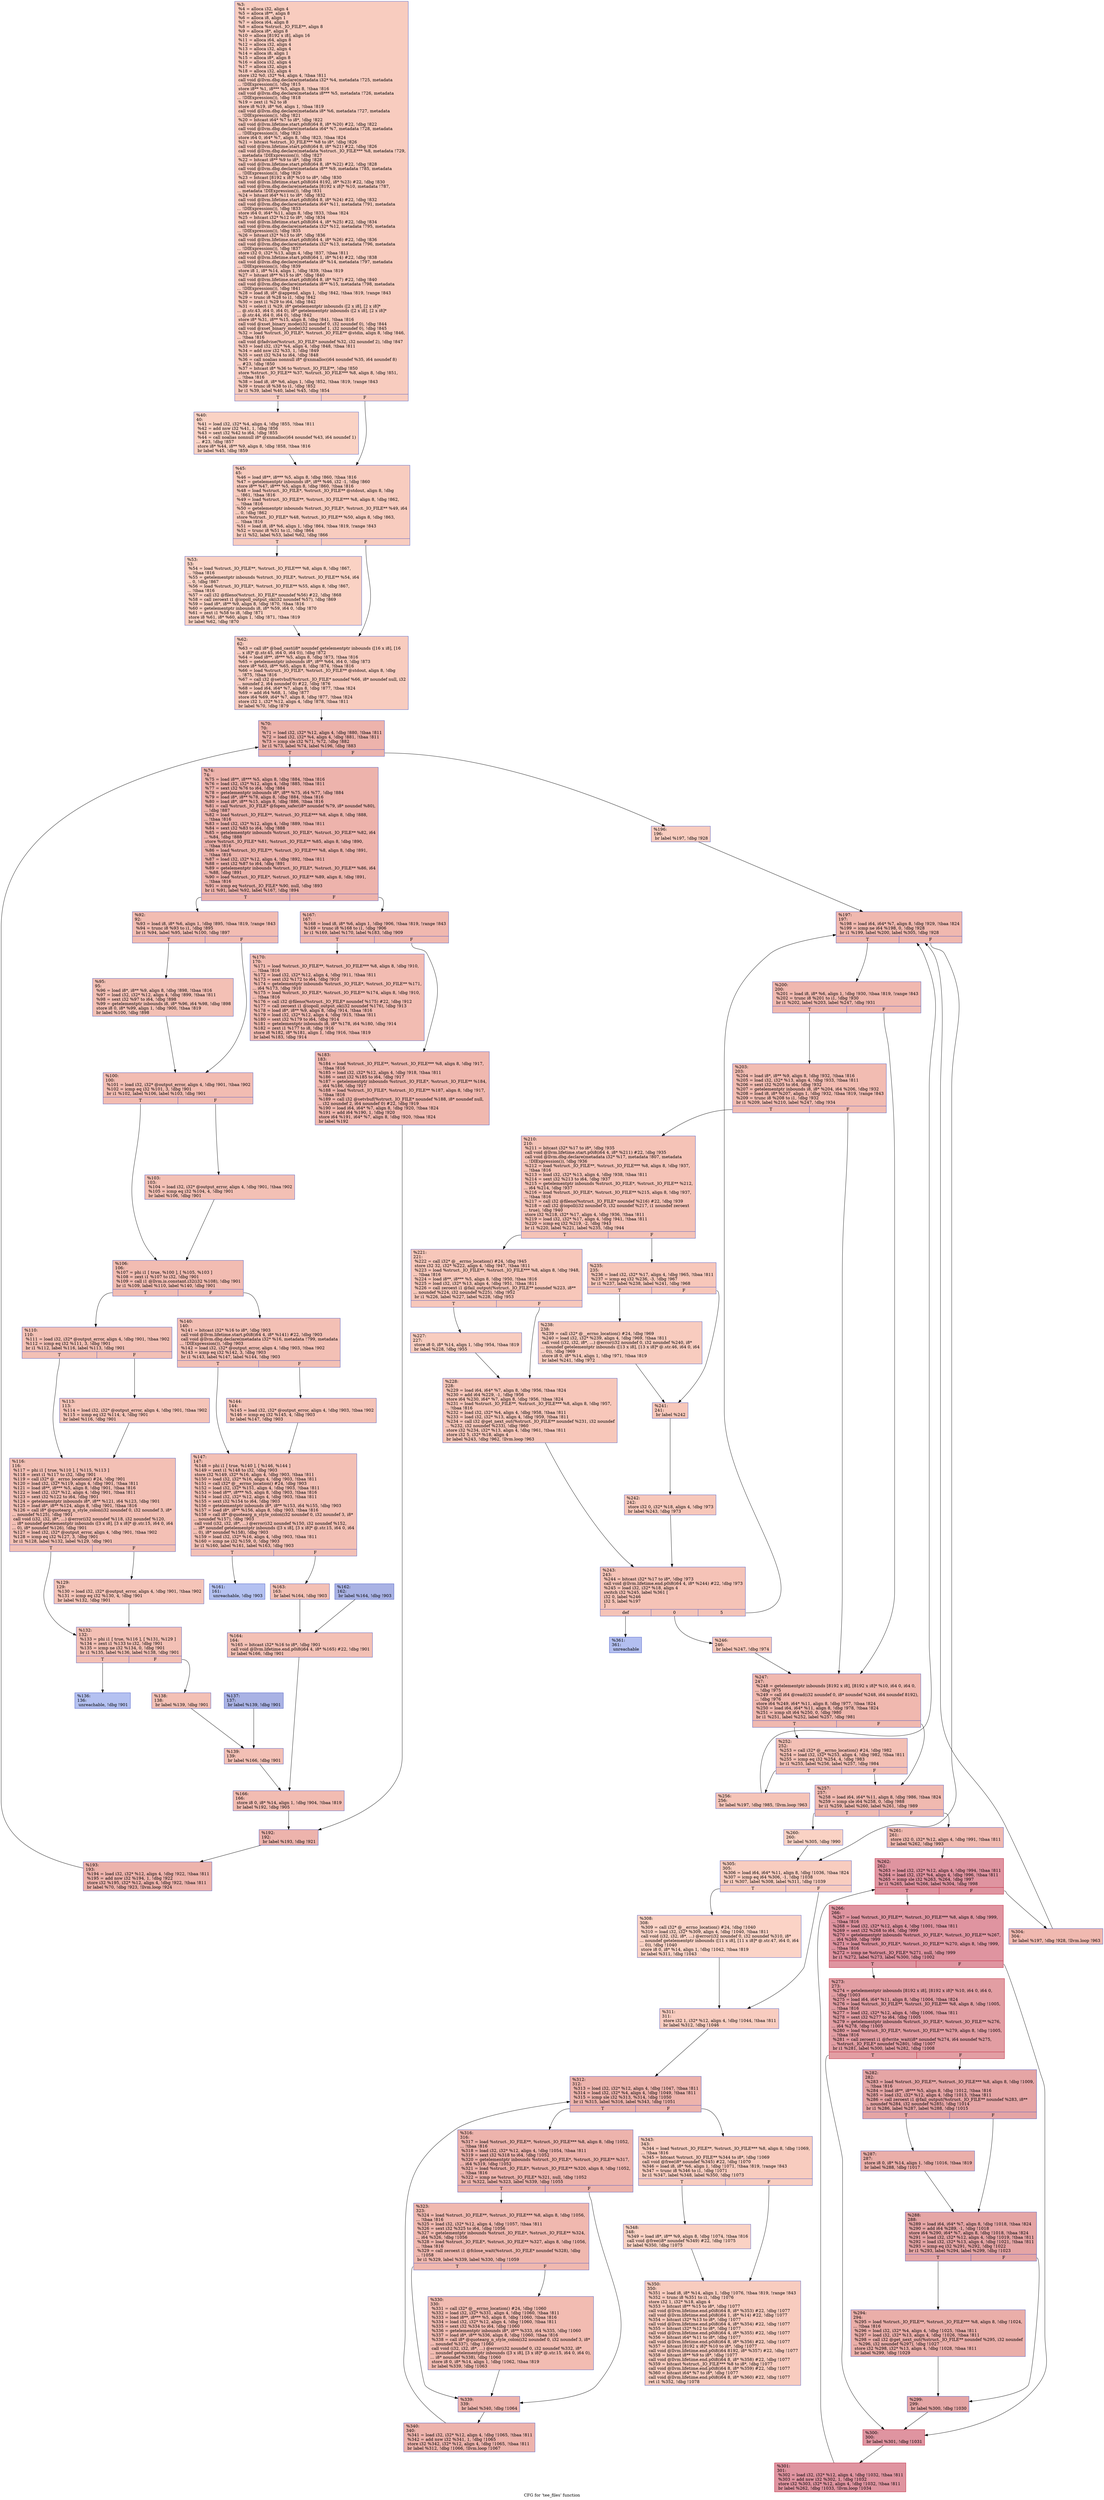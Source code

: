 digraph "CFG for 'tee_files' function" {
	label="CFG for 'tee_files' function";

	Node0x2409f80 [shape=record,color="#3d50c3ff", style=filled, fillcolor="#f08b6e70",label="{%3:\l  %4 = alloca i32, align 4\l  %5 = alloca i8**, align 8\l  %6 = alloca i8, align 1\l  %7 = alloca i64, align 8\l  %8 = alloca %struct._IO_FILE**, align 8\l  %9 = alloca i8*, align 8\l  %10 = alloca [8192 x i8], align 16\l  %11 = alloca i64, align 8\l  %12 = alloca i32, align 4\l  %13 = alloca i32, align 4\l  %14 = alloca i8, align 1\l  %15 = alloca i8*, align 8\l  %16 = alloca i32, align 4\l  %17 = alloca i32, align 4\l  %18 = alloca i32, align 4\l  store i32 %0, i32* %4, align 4, !tbaa !811\l  call void @llvm.dbg.declare(metadata i32* %4, metadata !725, metadata\l... !DIExpression()), !dbg !815\l  store i8** %1, i8*** %5, align 8, !tbaa !816\l  call void @llvm.dbg.declare(metadata i8*** %5, metadata !726, metadata\l... !DIExpression()), !dbg !818\l  %19 = zext i1 %2 to i8\l  store i8 %19, i8* %6, align 1, !tbaa !819\l  call void @llvm.dbg.declare(metadata i8* %6, metadata !727, metadata\l... !DIExpression()), !dbg !821\l  %20 = bitcast i64* %7 to i8*, !dbg !822\l  call void @llvm.lifetime.start.p0i8(i64 8, i8* %20) #22, !dbg !822\l  call void @llvm.dbg.declare(metadata i64* %7, metadata !728, metadata\l... !DIExpression()), !dbg !823\l  store i64 0, i64* %7, align 8, !dbg !823, !tbaa !824\l  %21 = bitcast %struct._IO_FILE*** %8 to i8*, !dbg !826\l  call void @llvm.lifetime.start.p0i8(i64 8, i8* %21) #22, !dbg !826\l  call void @llvm.dbg.declare(metadata %struct._IO_FILE*** %8, metadata !729,\l... metadata !DIExpression()), !dbg !827\l  %22 = bitcast i8** %9 to i8*, !dbg !828\l  call void @llvm.lifetime.start.p0i8(i64 8, i8* %22) #22, !dbg !828\l  call void @llvm.dbg.declare(metadata i8** %9, metadata !785, metadata\l... !DIExpression()), !dbg !829\l  %23 = bitcast [8192 x i8]* %10 to i8*, !dbg !830\l  call void @llvm.lifetime.start.p0i8(i64 8192, i8* %23) #22, !dbg !830\l  call void @llvm.dbg.declare(metadata [8192 x i8]* %10, metadata !787,\l... metadata !DIExpression()), !dbg !831\l  %24 = bitcast i64* %11 to i8*, !dbg !832\l  call void @llvm.lifetime.start.p0i8(i64 8, i8* %24) #22, !dbg !832\l  call void @llvm.dbg.declare(metadata i64* %11, metadata !791, metadata\l... !DIExpression()), !dbg !833\l  store i64 0, i64* %11, align 8, !dbg !833, !tbaa !824\l  %25 = bitcast i32* %12 to i8*, !dbg !834\l  call void @llvm.lifetime.start.p0i8(i64 4, i8* %25) #22, !dbg !834\l  call void @llvm.dbg.declare(metadata i32* %12, metadata !795, metadata\l... !DIExpression()), !dbg !835\l  %26 = bitcast i32* %13 to i8*, !dbg !836\l  call void @llvm.lifetime.start.p0i8(i64 4, i8* %26) #22, !dbg !836\l  call void @llvm.dbg.declare(metadata i32* %13, metadata !796, metadata\l... !DIExpression()), !dbg !837\l  store i32 0, i32* %13, align 4, !dbg !837, !tbaa !811\l  call void @llvm.lifetime.start.p0i8(i64 1, i8* %14) #22, !dbg !838\l  call void @llvm.dbg.declare(metadata i8* %14, metadata !797, metadata\l... !DIExpression()), !dbg !839\l  store i8 1, i8* %14, align 1, !dbg !839, !tbaa !819\l  %27 = bitcast i8** %15 to i8*, !dbg !840\l  call void @llvm.lifetime.start.p0i8(i64 8, i8* %27) #22, !dbg !840\l  call void @llvm.dbg.declare(metadata i8** %15, metadata !798, metadata\l... !DIExpression()), !dbg !841\l  %28 = load i8, i8* @append, align 1, !dbg !842, !tbaa !819, !range !843\l  %29 = trunc i8 %28 to i1, !dbg !842\l  %30 = zext i1 %29 to i64, !dbg !842\l  %31 = select i1 %29, i8* getelementptr inbounds ([2 x i8], [2 x i8]*\l... @.str.43, i64 0, i64 0), i8* getelementptr inbounds ([2 x i8], [2 x i8]*\l... @.str.44, i64 0, i64 0), !dbg !842\l  store i8* %31, i8** %15, align 8, !dbg !841, !tbaa !816\l  call void @xset_binary_mode(i32 noundef 0, i32 noundef 0), !dbg !844\l  call void @xset_binary_mode(i32 noundef 1, i32 noundef 0), !dbg !845\l  %32 = load %struct._IO_FILE*, %struct._IO_FILE** @stdin, align 8, !dbg !846,\l... !tbaa !816\l  call void @fadvise(%struct._IO_FILE* noundef %32, i32 noundef 2), !dbg !847\l  %33 = load i32, i32* %4, align 4, !dbg !848, !tbaa !811\l  %34 = add nsw i32 %33, 1, !dbg !849\l  %35 = sext i32 %34 to i64, !dbg !848\l  %36 = call noalias nonnull i8* @xnmalloc(i64 noundef %35, i64 noundef 8)\l... #23, !dbg !850\l  %37 = bitcast i8* %36 to %struct._IO_FILE**, !dbg !850\l  store %struct._IO_FILE** %37, %struct._IO_FILE*** %8, align 8, !dbg !851,\l... !tbaa !816\l  %38 = load i8, i8* %6, align 1, !dbg !852, !tbaa !819, !range !843\l  %39 = trunc i8 %38 to i1, !dbg !852\l  br i1 %39, label %40, label %45, !dbg !854\l|{<s0>T|<s1>F}}"];
	Node0x2409f80:s0 -> Node0x23f88f0;
	Node0x2409f80:s1 -> Node0x23f8940;
	Node0x23f88f0 [shape=record,color="#3d50c3ff", style=filled, fillcolor="#f4987a70",label="{%40:\l40:                                               \l  %41 = load i32, i32* %4, align 4, !dbg !855, !tbaa !811\l  %42 = add nsw i32 %41, 1, !dbg !856\l  %43 = sext i32 %42 to i64, !dbg !855\l  %44 = call noalias nonnull i8* @xnmalloc(i64 noundef %43, i64 noundef 1)\l... #23, !dbg !857\l  store i8* %44, i8** %9, align 8, !dbg !858, !tbaa !816\l  br label %45, !dbg !859\l}"];
	Node0x23f88f0 -> Node0x23f8940;
	Node0x23f8940 [shape=record,color="#3d50c3ff", style=filled, fillcolor="#f08b6e70",label="{%45:\l45:                                               \l  %46 = load i8**, i8*** %5, align 8, !dbg !860, !tbaa !816\l  %47 = getelementptr inbounds i8*, i8** %46, i32 -1, !dbg !860\l  store i8** %47, i8*** %5, align 8, !dbg !860, !tbaa !816\l  %48 = load %struct._IO_FILE*, %struct._IO_FILE** @stdout, align 8, !dbg\l... !861, !tbaa !816\l  %49 = load %struct._IO_FILE**, %struct._IO_FILE*** %8, align 8, !dbg !862,\l... !tbaa !816\l  %50 = getelementptr inbounds %struct._IO_FILE*, %struct._IO_FILE** %49, i64\l... 0, !dbg !862\l  store %struct._IO_FILE* %48, %struct._IO_FILE** %50, align 8, !dbg !863,\l... !tbaa !816\l  %51 = load i8, i8* %6, align 1, !dbg !864, !tbaa !819, !range !843\l  %52 = trunc i8 %51 to i1, !dbg !864\l  br i1 %52, label %53, label %62, !dbg !866\l|{<s0>T|<s1>F}}"];
	Node0x23f8940:s0 -> Node0x23f8990;
	Node0x23f8940:s1 -> Node0x23f89e0;
	Node0x23f8990 [shape=record,color="#3d50c3ff", style=filled, fillcolor="#f4987a70",label="{%53:\l53:                                               \l  %54 = load %struct._IO_FILE**, %struct._IO_FILE*** %8, align 8, !dbg !867,\l... !tbaa !816\l  %55 = getelementptr inbounds %struct._IO_FILE*, %struct._IO_FILE** %54, i64\l... 0, !dbg !867\l  %56 = load %struct._IO_FILE*, %struct._IO_FILE** %55, align 8, !dbg !867,\l... !tbaa !816\l  %57 = call i32 @fileno(%struct._IO_FILE* noundef %56) #22, !dbg !868\l  %58 = call zeroext i1 @iopoll_output_ok(i32 noundef %57), !dbg !869\l  %59 = load i8*, i8** %9, align 8, !dbg !870, !tbaa !816\l  %60 = getelementptr inbounds i8, i8* %59, i64 0, !dbg !870\l  %61 = zext i1 %58 to i8, !dbg !871\l  store i8 %61, i8* %60, align 1, !dbg !871, !tbaa !819\l  br label %62, !dbg !870\l}"];
	Node0x23f8990 -> Node0x23f89e0;
	Node0x23f89e0 [shape=record,color="#3d50c3ff", style=filled, fillcolor="#f08b6e70",label="{%62:\l62:                                               \l  %63 = call i8* @bad_cast(i8* noundef getelementptr inbounds ([16 x i8], [16\l... x i8]* @.str.45, i64 0, i64 0)), !dbg !872\l  %64 = load i8**, i8*** %5, align 8, !dbg !873, !tbaa !816\l  %65 = getelementptr inbounds i8*, i8** %64, i64 0, !dbg !873\l  store i8* %63, i8** %65, align 8, !dbg !874, !tbaa !816\l  %66 = load %struct._IO_FILE*, %struct._IO_FILE** @stdout, align 8, !dbg\l... !875, !tbaa !816\l  %67 = call i32 @setvbuf(%struct._IO_FILE* noundef %66, i8* noundef null, i32\l... noundef 2, i64 noundef 0) #22, !dbg !876\l  %68 = load i64, i64* %7, align 8, !dbg !877, !tbaa !824\l  %69 = add i64 %68, 1, !dbg !877\l  store i64 %69, i64* %7, align 8, !dbg !877, !tbaa !824\l  store i32 1, i32* %12, align 4, !dbg !878, !tbaa !811\l  br label %70, !dbg !879\l}"];
	Node0x23f89e0 -> Node0x23f8a30;
	Node0x23f8a30 [shape=record,color="#3d50c3ff", style=filled, fillcolor="#d6524470",label="{%70:\l70:                                               \l  %71 = load i32, i32* %12, align 4, !dbg !880, !tbaa !811\l  %72 = load i32, i32* %4, align 4, !dbg !881, !tbaa !811\l  %73 = icmp sle i32 %71, %72, !dbg !882\l  br i1 %73, label %74, label %196, !dbg !883\l|{<s0>T|<s1>F}}"];
	Node0x23f8a30:s0 -> Node0x23f8a80;
	Node0x23f8a30:s1 -> Node0x23f9340;
	Node0x23f8a80 [shape=record,color="#3d50c3ff", style=filled, fillcolor="#d6524470",label="{%74:\l74:                                               \l  %75 = load i8**, i8*** %5, align 8, !dbg !884, !tbaa !816\l  %76 = load i32, i32* %12, align 4, !dbg !885, !tbaa !811\l  %77 = sext i32 %76 to i64, !dbg !884\l  %78 = getelementptr inbounds i8*, i8** %75, i64 %77, !dbg !884\l  %79 = load i8*, i8** %78, align 8, !dbg !884, !tbaa !816\l  %80 = load i8*, i8** %15, align 8, !dbg !886, !tbaa !816\l  %81 = call %struct._IO_FILE* @fopen_safer(i8* noundef %79, i8* noundef %80),\l... !dbg !887\l  %82 = load %struct._IO_FILE**, %struct._IO_FILE*** %8, align 8, !dbg !888,\l... !tbaa !816\l  %83 = load i32, i32* %12, align 4, !dbg !889, !tbaa !811\l  %84 = sext i32 %83 to i64, !dbg !888\l  %85 = getelementptr inbounds %struct._IO_FILE*, %struct._IO_FILE** %82, i64\l... %84, !dbg !888\l  store %struct._IO_FILE* %81, %struct._IO_FILE** %85, align 8, !dbg !890,\l... !tbaa !816\l  %86 = load %struct._IO_FILE**, %struct._IO_FILE*** %8, align 8, !dbg !891,\l... !tbaa !816\l  %87 = load i32, i32* %12, align 4, !dbg !892, !tbaa !811\l  %88 = sext i32 %87 to i64, !dbg !891\l  %89 = getelementptr inbounds %struct._IO_FILE*, %struct._IO_FILE** %86, i64\l... %88, !dbg !891\l  %90 = load %struct._IO_FILE*, %struct._IO_FILE** %89, align 8, !dbg !891,\l... !tbaa !816\l  %91 = icmp eq %struct._IO_FILE* %90, null, !dbg !893\l  br i1 %91, label %92, label %167, !dbg !894\l|{<s0>T|<s1>F}}"];
	Node0x23f8a80:s0 -> Node0x23f8ad0;
	Node0x23f8a80:s1 -> Node0x23f91b0;
	Node0x23f8ad0 [shape=record,color="#3d50c3ff", style=filled, fillcolor="#e1675170",label="{%92:\l92:                                               \l  %93 = load i8, i8* %6, align 1, !dbg !895, !tbaa !819, !range !843\l  %94 = trunc i8 %93 to i1, !dbg !895\l  br i1 %94, label %95, label %100, !dbg !897\l|{<s0>T|<s1>F}}"];
	Node0x23f8ad0:s0 -> Node0x23f8b20;
	Node0x23f8ad0:s1 -> Node0x23f8b70;
	Node0x23f8b20 [shape=record,color="#3d50c3ff", style=filled, fillcolor="#e5705870",label="{%95:\l95:                                               \l  %96 = load i8*, i8** %9, align 8, !dbg !898, !tbaa !816\l  %97 = load i32, i32* %12, align 4, !dbg !899, !tbaa !811\l  %98 = sext i32 %97 to i64, !dbg !898\l  %99 = getelementptr inbounds i8, i8* %96, i64 %98, !dbg !898\l  store i8 0, i8* %99, align 1, !dbg !900, !tbaa !819\l  br label %100, !dbg !898\l}"];
	Node0x23f8b20 -> Node0x23f8b70;
	Node0x23f8b70 [shape=record,color="#3d50c3ff", style=filled, fillcolor="#e1675170",label="{%100:\l100:                                              \l  %101 = load i32, i32* @output_error, align 4, !dbg !901, !tbaa !902\l  %102 = icmp eq i32 %101, 3, !dbg !901\l  br i1 %102, label %106, label %103, !dbg !901\l|{<s0>T|<s1>F}}"];
	Node0x23f8b70:s0 -> Node0x23f8c10;
	Node0x23f8b70:s1 -> Node0x23f8bc0;
	Node0x23f8bc0 [shape=record,color="#3d50c3ff", style=filled, fillcolor="#e5705870",label="{%103:\l103:                                              \l  %104 = load i32, i32* @output_error, align 4, !dbg !901, !tbaa !902\l  %105 = icmp eq i32 %104, 4, !dbg !901\l  br label %106, !dbg !901\l}"];
	Node0x23f8bc0 -> Node0x23f8c10;
	Node0x23f8c10 [shape=record,color="#3d50c3ff", style=filled, fillcolor="#e1675170",label="{%106:\l106:                                              \l  %107 = phi i1 [ true, %100 ], [ %105, %103 ]\l  %108 = zext i1 %107 to i32, !dbg !901\l  %109 = call i1 @llvm.is.constant.i32(i32 %108), !dbg !901\l  br i1 %109, label %110, label %140, !dbg !901\l|{<s0>T|<s1>F}}"];
	Node0x23f8c10:s0 -> Node0x23f8c60;
	Node0x23f8c10:s1 -> Node0x23f8f30;
	Node0x23f8c60 [shape=record,color="#3d50c3ff", style=filled, fillcolor="#e5705870",label="{%110:\l110:                                              \l  %111 = load i32, i32* @output_error, align 4, !dbg !901, !tbaa !902\l  %112 = icmp eq i32 %111, 3, !dbg !901\l  br i1 %112, label %116, label %113, !dbg !901\l|{<s0>T|<s1>F}}"];
	Node0x23f8c60:s0 -> Node0x23f8d00;
	Node0x23f8c60:s1 -> Node0x23f8cb0;
	Node0x23f8cb0 [shape=record,color="#3d50c3ff", style=filled, fillcolor="#e97a5f70",label="{%113:\l113:                                              \l  %114 = load i32, i32* @output_error, align 4, !dbg !901, !tbaa !902\l  %115 = icmp eq i32 %114, 4, !dbg !901\l  br label %116, !dbg !901\l}"];
	Node0x23f8cb0 -> Node0x23f8d00;
	Node0x23f8d00 [shape=record,color="#3d50c3ff", style=filled, fillcolor="#e5705870",label="{%116:\l116:                                              \l  %117 = phi i1 [ true, %110 ], [ %115, %113 ]\l  %118 = zext i1 %117 to i32, !dbg !901\l  %119 = call i32* @__errno_location() #24, !dbg !901\l  %120 = load i32, i32* %119, align 4, !dbg !901, !tbaa !811\l  %121 = load i8**, i8*** %5, align 8, !dbg !901, !tbaa !816\l  %122 = load i32, i32* %12, align 4, !dbg !901, !tbaa !811\l  %123 = sext i32 %122 to i64, !dbg !901\l  %124 = getelementptr inbounds i8*, i8** %121, i64 %123, !dbg !901\l  %125 = load i8*, i8** %124, align 8, !dbg !901, !tbaa !816\l  %126 = call i8* @quotearg_n_style_colon(i32 noundef 0, i32 noundef 3, i8*\l... noundef %125), !dbg !901\l  call void (i32, i32, i8*, ...) @error(i32 noundef %118, i32 noundef %120,\l... i8* noundef getelementptr inbounds ([3 x i8], [3 x i8]* @.str.15, i64 0, i64\l... 0), i8* noundef %126), !dbg !901\l  %127 = load i32, i32* @output_error, align 4, !dbg !901, !tbaa !902\l  %128 = icmp eq i32 %127, 3, !dbg !901\l  br i1 %128, label %132, label %129, !dbg !901\l|{<s0>T|<s1>F}}"];
	Node0x23f8d00:s0 -> Node0x23f8da0;
	Node0x23f8d00:s1 -> Node0x23f8d50;
	Node0x23f8d50 [shape=record,color="#3d50c3ff", style=filled, fillcolor="#e97a5f70",label="{%129:\l129:                                              \l  %130 = load i32, i32* @output_error, align 4, !dbg !901, !tbaa !902\l  %131 = icmp eq i32 %130, 4, !dbg !901\l  br label %132, !dbg !901\l}"];
	Node0x23f8d50 -> Node0x23f8da0;
	Node0x23f8da0 [shape=record,color="#3d50c3ff", style=filled, fillcolor="#e5705870",label="{%132:\l132:                                              \l  %133 = phi i1 [ true, %116 ], [ %131, %129 ]\l  %134 = zext i1 %133 to i32, !dbg !901\l  %135 = icmp ne i32 %134, 0, !dbg !901\l  br i1 %135, label %136, label %138, !dbg !901\l|{<s0>T|<s1>F}}"];
	Node0x23f8da0:s0 -> Node0x23f8df0;
	Node0x23f8da0:s1 -> Node0x23f8e90;
	Node0x23f8df0 [shape=record,color="#3d50c3ff", style=filled, fillcolor="#5572df70",label="{%136:\l136:                                              \l  unreachable, !dbg !901\l}"];
	Node0x23f8e40 [shape=record,color="#3d50c3ff", style=filled, fillcolor="#3d50c370",label="{%137:\l137:                                              \l  br label %139, !dbg !901\l}"];
	Node0x23f8e40 -> Node0x23f8ee0;
	Node0x23f8e90 [shape=record,color="#3d50c3ff", style=filled, fillcolor="#e5705870",label="{%138:\l138:                                              \l  br label %139, !dbg !901\l}"];
	Node0x23f8e90 -> Node0x23f8ee0;
	Node0x23f8ee0 [shape=record,color="#3d50c3ff", style=filled, fillcolor="#e5705870",label="{%139:\l139:                                              \l  br label %166, !dbg !901\l}"];
	Node0x23f8ee0 -> Node0x23f9160;
	Node0x23f8f30 [shape=record,color="#3d50c3ff", style=filled, fillcolor="#e5705870",label="{%140:\l140:                                              \l  %141 = bitcast i32* %16 to i8*, !dbg !903\l  call void @llvm.lifetime.start.p0i8(i64 4, i8* %141) #22, !dbg !903\l  call void @llvm.dbg.declare(metadata i32* %16, metadata !799, metadata\l... !DIExpression()), !dbg !903\l  %142 = load i32, i32* @output_error, align 4, !dbg !903, !tbaa !902\l  %143 = icmp eq i32 %142, 3, !dbg !903\l  br i1 %143, label %147, label %144, !dbg !903\l|{<s0>T|<s1>F}}"];
	Node0x23f8f30:s0 -> Node0x23f8fd0;
	Node0x23f8f30:s1 -> Node0x23f8f80;
	Node0x23f8f80 [shape=record,color="#3d50c3ff", style=filled, fillcolor="#e97a5f70",label="{%144:\l144:                                              \l  %145 = load i32, i32* @output_error, align 4, !dbg !903, !tbaa !902\l  %146 = icmp eq i32 %145, 4, !dbg !903\l  br label %147, !dbg !903\l}"];
	Node0x23f8f80 -> Node0x23f8fd0;
	Node0x23f8fd0 [shape=record,color="#3d50c3ff", style=filled, fillcolor="#e5705870",label="{%147:\l147:                                              \l  %148 = phi i1 [ true, %140 ], [ %146, %144 ]\l  %149 = zext i1 %148 to i32, !dbg !903\l  store i32 %149, i32* %16, align 4, !dbg !903, !tbaa !811\l  %150 = load i32, i32* %16, align 4, !dbg !903, !tbaa !811\l  %151 = call i32* @__errno_location() #24, !dbg !903\l  %152 = load i32, i32* %151, align 4, !dbg !903, !tbaa !811\l  %153 = load i8**, i8*** %5, align 8, !dbg !903, !tbaa !816\l  %154 = load i32, i32* %12, align 4, !dbg !903, !tbaa !811\l  %155 = sext i32 %154 to i64, !dbg !903\l  %156 = getelementptr inbounds i8*, i8** %153, i64 %155, !dbg !903\l  %157 = load i8*, i8** %156, align 8, !dbg !903, !tbaa !816\l  %158 = call i8* @quotearg_n_style_colon(i32 noundef 0, i32 noundef 3, i8*\l... noundef %157), !dbg !903\l  call void (i32, i32, i8*, ...) @error(i32 noundef %150, i32 noundef %152,\l... i8* noundef getelementptr inbounds ([3 x i8], [3 x i8]* @.str.15, i64 0, i64\l... 0), i8* noundef %158), !dbg !903\l  %159 = load i32, i32* %16, align 4, !dbg !903, !tbaa !811\l  %160 = icmp ne i32 %159, 0, !dbg !903\l  br i1 %160, label %161, label %163, !dbg !903\l|{<s0>T|<s1>F}}"];
	Node0x23f8fd0:s0 -> Node0x23f9020;
	Node0x23f8fd0:s1 -> Node0x23f90c0;
	Node0x23f9020 [shape=record,color="#3d50c3ff", style=filled, fillcolor="#5572df70",label="{%161:\l161:                                              \l  unreachable, !dbg !903\l}"];
	Node0x23f9070 [shape=record,color="#3d50c3ff", style=filled, fillcolor="#3d50c370",label="{%162:\l162:                                              \l  br label %164, !dbg !903\l}"];
	Node0x23f9070 -> Node0x23f9110;
	Node0x23f90c0 [shape=record,color="#3d50c3ff", style=filled, fillcolor="#e5705870",label="{%163:\l163:                                              \l  br label %164, !dbg !903\l}"];
	Node0x23f90c0 -> Node0x23f9110;
	Node0x23f9110 [shape=record,color="#3d50c3ff", style=filled, fillcolor="#e5705870",label="{%164:\l164:                                              \l  %165 = bitcast i32* %16 to i8*, !dbg !901\l  call void @llvm.lifetime.end.p0i8(i64 4, i8* %165) #22, !dbg !901\l  br label %166, !dbg !901\l}"];
	Node0x23f9110 -> Node0x23f9160;
	Node0x23f9160 [shape=record,color="#3d50c3ff", style=filled, fillcolor="#e1675170",label="{%166:\l166:                                              \l  store i8 0, i8* %14, align 1, !dbg !904, !tbaa !819\l  br label %192, !dbg !905\l}"];
	Node0x23f9160 -> Node0x23f92a0;
	Node0x23f91b0 [shape=record,color="#3d50c3ff", style=filled, fillcolor="#dc5d4a70",label="{%167:\l167:                                              \l  %168 = load i8, i8* %6, align 1, !dbg !906, !tbaa !819, !range !843\l  %169 = trunc i8 %168 to i1, !dbg !906\l  br i1 %169, label %170, label %183, !dbg !909\l|{<s0>T|<s1>F}}"];
	Node0x23f91b0:s0 -> Node0x23f9200;
	Node0x23f91b0:s1 -> Node0x23f9250;
	Node0x23f9200 [shape=record,color="#3d50c3ff", style=filled, fillcolor="#e1675170",label="{%170:\l170:                                              \l  %171 = load %struct._IO_FILE**, %struct._IO_FILE*** %8, align 8, !dbg !910,\l... !tbaa !816\l  %172 = load i32, i32* %12, align 4, !dbg !911, !tbaa !811\l  %173 = sext i32 %172 to i64, !dbg !910\l  %174 = getelementptr inbounds %struct._IO_FILE*, %struct._IO_FILE** %171,\l... i64 %173, !dbg !910\l  %175 = load %struct._IO_FILE*, %struct._IO_FILE** %174, align 8, !dbg !910,\l... !tbaa !816\l  %176 = call i32 @fileno(%struct._IO_FILE* noundef %175) #22, !dbg !912\l  %177 = call zeroext i1 @iopoll_output_ok(i32 noundef %176), !dbg !913\l  %178 = load i8*, i8** %9, align 8, !dbg !914, !tbaa !816\l  %179 = load i32, i32* %12, align 4, !dbg !915, !tbaa !811\l  %180 = sext i32 %179 to i64, !dbg !914\l  %181 = getelementptr inbounds i8, i8* %178, i64 %180, !dbg !914\l  %182 = zext i1 %177 to i8, !dbg !916\l  store i8 %182, i8* %181, align 1, !dbg !916, !tbaa !819\l  br label %183, !dbg !914\l}"];
	Node0x23f9200 -> Node0x23f9250;
	Node0x23f9250 [shape=record,color="#3d50c3ff", style=filled, fillcolor="#dc5d4a70",label="{%183:\l183:                                              \l  %184 = load %struct._IO_FILE**, %struct._IO_FILE*** %8, align 8, !dbg !917,\l... !tbaa !816\l  %185 = load i32, i32* %12, align 4, !dbg !918, !tbaa !811\l  %186 = sext i32 %185 to i64, !dbg !917\l  %187 = getelementptr inbounds %struct._IO_FILE*, %struct._IO_FILE** %184,\l... i64 %186, !dbg !917\l  %188 = load %struct._IO_FILE*, %struct._IO_FILE** %187, align 8, !dbg !917,\l... !tbaa !816\l  %189 = call i32 @setvbuf(%struct._IO_FILE* noundef %188, i8* noundef null,\l... i32 noundef 2, i64 noundef 0) #22, !dbg !919\l  %190 = load i64, i64* %7, align 8, !dbg !920, !tbaa !824\l  %191 = add i64 %190, 1, !dbg !920\l  store i64 %191, i64* %7, align 8, !dbg !920, !tbaa !824\l  br label %192\l}"];
	Node0x23f9250 -> Node0x23f92a0;
	Node0x23f92a0 [shape=record,color="#3d50c3ff", style=filled, fillcolor="#d6524470",label="{%192:\l192:                                              \l  br label %193, !dbg !921\l}"];
	Node0x23f92a0 -> Node0x23f92f0;
	Node0x23f92f0 [shape=record,color="#3d50c3ff", style=filled, fillcolor="#d6524470",label="{%193:\l193:                                              \l  %194 = load i32, i32* %12, align 4, !dbg !922, !tbaa !811\l  %195 = add nsw i32 %194, 1, !dbg !922\l  store i32 %195, i32* %12, align 4, !dbg !922, !tbaa !811\l  br label %70, !dbg !923, !llvm.loop !924\l}"];
	Node0x23f92f0 -> Node0x23f8a30;
	Node0x23f9340 [shape=record,color="#3d50c3ff", style=filled, fillcolor="#f08b6e70",label="{%196:\l196:                                              \l  br label %197, !dbg !928\l}"];
	Node0x23f9340 -> Node0x23f9390;
	Node0x23f9390 [shape=record,color="#3d50c3ff", style=filled, fillcolor="#dc5d4a70",label="{%197:\l197:                                              \l  %198 = load i64, i64* %7, align 8, !dbg !929, !tbaa !824\l  %199 = icmp ne i64 %198, 0, !dbg !928\l  br i1 %199, label %200, label %305, !dbg !928\l|{<s0>T|<s1>F}}"];
	Node0x23f9390:s0 -> Node0x23f93e0;
	Node0x23f9390:s1 -> Node0x240cb50;
	Node0x23f93e0 [shape=record,color="#3d50c3ff", style=filled, fillcolor="#dc5d4a70",label="{%200:\l200:                                              \l  %201 = load i8, i8* %6, align 1, !dbg !930, !tbaa !819, !range !843\l  %202 = trunc i8 %201 to i1, !dbg !930\l  br i1 %202, label %203, label %247, !dbg !931\l|{<s0>T|<s1>F}}"];
	Node0x23f93e0:s0 -> Node0x23f9430;
	Node0x23f93e0:s1 -> Node0x23f97a0;
	Node0x23f9430 [shape=record,color="#3d50c3ff", style=filled, fillcolor="#e1675170",label="{%203:\l203:                                              \l  %204 = load i8*, i8** %9, align 8, !dbg !932, !tbaa !816\l  %205 = load i32, i32* %13, align 4, !dbg !933, !tbaa !811\l  %206 = sext i32 %205 to i64, !dbg !932\l  %207 = getelementptr inbounds i8, i8* %204, i64 %206, !dbg !932\l  %208 = load i8, i8* %207, align 1, !dbg !932, !tbaa !819, !range !843\l  %209 = trunc i8 %208 to i1, !dbg !932\l  br i1 %209, label %210, label %247, !dbg !934\l|{<s0>T|<s1>F}}"];
	Node0x23f9430:s0 -> Node0x23f9480;
	Node0x23f9430:s1 -> Node0x23f97a0;
	Node0x23f9480 [shape=record,color="#3d50c3ff", style=filled, fillcolor="#e8765c70",label="{%210:\l210:                                              \l  %211 = bitcast i32* %17 to i8*, !dbg !935\l  call void @llvm.lifetime.start.p0i8(i64 4, i8* %211) #22, !dbg !935\l  call void @llvm.dbg.declare(metadata i32* %17, metadata !807, metadata\l... !DIExpression()), !dbg !936\l  %212 = load %struct._IO_FILE**, %struct._IO_FILE*** %8, align 8, !dbg !937,\l... !tbaa !816\l  %213 = load i32, i32* %13, align 4, !dbg !938, !tbaa !811\l  %214 = sext i32 %213 to i64, !dbg !937\l  %215 = getelementptr inbounds %struct._IO_FILE*, %struct._IO_FILE** %212,\l... i64 %214, !dbg !937\l  %216 = load %struct._IO_FILE*, %struct._IO_FILE** %215, align 8, !dbg !937,\l... !tbaa !816\l  %217 = call i32 @fileno(%struct._IO_FILE* noundef %216) #22, !dbg !939\l  %218 = call i32 @iopoll(i32 noundef 0, i32 noundef %217, i1 noundef zeroext\l... true), !dbg !940\l  store i32 %218, i32* %17, align 4, !dbg !936, !tbaa !811\l  %219 = load i32, i32* %17, align 4, !dbg !941, !tbaa !811\l  %220 = icmp eq i32 %219, -2, !dbg !943\l  br i1 %220, label %221, label %235, !dbg !944\l|{<s0>T|<s1>F}}"];
	Node0x23f9480:s0 -> Node0x23f94d0;
	Node0x23f9480:s1 -> Node0x23f95c0;
	Node0x23f94d0 [shape=record,color="#3d50c3ff", style=filled, fillcolor="#ec7f6370",label="{%221:\l221:                                              \l  %222 = call i32* @__errno_location() #24, !dbg !945\l  store i32 32, i32* %222, align 4, !dbg !947, !tbaa !811\l  %223 = load %struct._IO_FILE**, %struct._IO_FILE*** %8, align 8, !dbg !948,\l... !tbaa !816\l  %224 = load i8**, i8*** %5, align 8, !dbg !950, !tbaa !816\l  %225 = load i32, i32* %13, align 4, !dbg !951, !tbaa !811\l  %226 = call zeroext i1 @fail_output(%struct._IO_FILE** noundef %223, i8**\l... noundef %224, i32 noundef %225), !dbg !952\l  br i1 %226, label %227, label %228, !dbg !953\l|{<s0>T|<s1>F}}"];
	Node0x23f94d0:s0 -> Node0x23f9520;
	Node0x23f94d0:s1 -> Node0x23f9570;
	Node0x23f9520 [shape=record,color="#3d50c3ff", style=filled, fillcolor="#f08b6e70",label="{%227:\l227:                                              \l  store i8 0, i8* %14, align 1, !dbg !954, !tbaa !819\l  br label %228, !dbg !955\l}"];
	Node0x23f9520 -> Node0x23f9570;
	Node0x23f9570 [shape=record,color="#3d50c3ff", style=filled, fillcolor="#ec7f6370",label="{%228:\l228:                                              \l  %229 = load i64, i64* %7, align 8, !dbg !956, !tbaa !824\l  %230 = add i64 %229, -1, !dbg !956\l  store i64 %230, i64* %7, align 8, !dbg !956, !tbaa !824\l  %231 = load %struct._IO_FILE**, %struct._IO_FILE*** %8, align 8, !dbg !957,\l... !tbaa !816\l  %232 = load i32, i32* %4, align 4, !dbg !958, !tbaa !811\l  %233 = load i32, i32* %13, align 4, !dbg !959, !tbaa !811\l  %234 = call i32 @get_next_out(%struct._IO_FILE** noundef %231, i32 noundef\l... %232, i32 noundef %233), !dbg !960\l  store i32 %234, i32* %13, align 4, !dbg !961, !tbaa !811\l  store i32 5, i32* %18, align 4\l  br label %243, !dbg !962, !llvm.loop !963\l}"];
	Node0x23f9570 -> Node0x23f9700;
	Node0x23f95c0 [shape=record,color="#3d50c3ff", style=filled, fillcolor="#ec7f6370",label="{%235:\l235:                                              \l  %236 = load i32, i32* %17, align 4, !dbg !965, !tbaa !811\l  %237 = icmp eq i32 %236, -3, !dbg !967\l  br i1 %237, label %238, label %241, !dbg !968\l|{<s0>T|<s1>F}}"];
	Node0x23f95c0:s0 -> Node0x23f9610;
	Node0x23f95c0:s1 -> Node0x23f9660;
	Node0x23f9610 [shape=record,color="#3d50c3ff", style=filled, fillcolor="#f08b6e70",label="{%238:\l238:                                              \l  %239 = call i32* @__errno_location() #24, !dbg !969\l  %240 = load i32, i32* %239, align 4, !dbg !969, !tbaa !811\l  call void (i32, i32, i8*, ...) @error(i32 noundef 0, i32 noundef %240, i8*\l... noundef getelementptr inbounds ([13 x i8], [13 x i8]* @.str.46, i64 0, i64\l... 0)), !dbg !969\l  store i8 0, i8* %14, align 1, !dbg !971, !tbaa !819\l  br label %241, !dbg !972\l}"];
	Node0x23f9610 -> Node0x23f9660;
	Node0x23f9660 [shape=record,color="#3d50c3ff", style=filled, fillcolor="#ec7f6370",label="{%241:\l241:                                              \l  br label %242\l}"];
	Node0x23f9660 -> Node0x23f96b0;
	Node0x23f96b0 [shape=record,color="#3d50c3ff", style=filled, fillcolor="#ec7f6370",label="{%242:\l242:                                              \l  store i32 0, i32* %18, align 4, !dbg !973\l  br label %243, !dbg !973\l}"];
	Node0x23f96b0 -> Node0x23f9700;
	Node0x23f9700 [shape=record,color="#3d50c3ff", style=filled, fillcolor="#e8765c70",label="{%243:\l243:                                              \l  %244 = bitcast i32* %17 to i8*, !dbg !973\l  call void @llvm.lifetime.end.p0i8(i64 4, i8* %244) #22, !dbg !973\l  %245 = load i32, i32* %18, align 4\l  switch i32 %245, label %361 [\l    i32 0, label %246\l    i32 5, label %197\l  ]\l|{<s0>def|<s1>0|<s2>5}}"];
	Node0x23f9700:s0 -> Node0x240cf10;
	Node0x23f9700:s1 -> Node0x23f9750;
	Node0x23f9700:s2 -> Node0x23f9390;
	Node0x23f9750 [shape=record,color="#3d50c3ff", style=filled, fillcolor="#ec7f6370",label="{%246:\l246:                                              \l  br label %247, !dbg !974\l}"];
	Node0x23f9750 -> Node0x23f97a0;
	Node0x23f97a0 [shape=record,color="#3d50c3ff", style=filled, fillcolor="#dc5d4a70",label="{%247:\l247:                                              \l  %248 = getelementptr inbounds [8192 x i8], [8192 x i8]* %10, i64 0, i64 0,\l... !dbg !975\l  %249 = call i64 @read(i32 noundef 0, i8* noundef %248, i64 noundef 8192),\l... !dbg !976\l  store i64 %249, i64* %11, align 8, !dbg !977, !tbaa !824\l  %250 = load i64, i64* %11, align 8, !dbg !978, !tbaa !824\l  %251 = icmp slt i64 %250, 0, !dbg !980\l  br i1 %251, label %252, label %257, !dbg !981\l|{<s0>T|<s1>F}}"];
	Node0x23f97a0:s0 -> Node0x23f97f0;
	Node0x23f97a0:s1 -> Node0x23f9890;
	Node0x23f97f0 [shape=record,color="#3d50c3ff", style=filled, fillcolor="#e5705870",label="{%252:\l252:                                              \l  %253 = call i32* @__errno_location() #24, !dbg !982\l  %254 = load i32, i32* %253, align 4, !dbg !982, !tbaa !811\l  %255 = icmp eq i32 %254, 4, !dbg !983\l  br i1 %255, label %256, label %257, !dbg !984\l|{<s0>T|<s1>F}}"];
	Node0x23f97f0:s0 -> Node0x23f9840;
	Node0x23f97f0:s1 -> Node0x23f9890;
	Node0x23f9840 [shape=record,color="#3d50c3ff", style=filled, fillcolor="#e97a5f70",label="{%256:\l256:                                              \l  br label %197, !dbg !985, !llvm.loop !963\l}"];
	Node0x23f9840 -> Node0x23f9390;
	Node0x23f9890 [shape=record,color="#3d50c3ff", style=filled, fillcolor="#de614d70",label="{%257:\l257:                                              \l  %258 = load i64, i64* %11, align 8, !dbg !986, !tbaa !824\l  %259 = icmp sle i64 %258, 0, !dbg !988\l  br i1 %259, label %260, label %261, !dbg !989\l|{<s0>T|<s1>F}}"];
	Node0x23f9890:s0 -> Node0x23f98e0;
	Node0x23f9890:s1 -> Node0x23f9930;
	Node0x23f98e0 [shape=record,color="#3d50c3ff", style=filled, fillcolor="#f4987a70",label="{%260:\l260:                                              \l  br label %305, !dbg !990\l}"];
	Node0x23f98e0 -> Node0x240cb50;
	Node0x23f9930 [shape=record,color="#3d50c3ff", style=filled, fillcolor="#de614d70",label="{%261:\l261:                                              \l  store i32 0, i32* %12, align 4, !dbg !991, !tbaa !811\l  br label %262, !dbg !993\l}"];
	Node0x23f9930 -> Node0x240c7e0;
	Node0x240c7e0 [shape=record,color="#b70d28ff", style=filled, fillcolor="#b70d2870",label="{%262:\l262:                                              \l  %263 = load i32, i32* %12, align 4, !dbg !994, !tbaa !811\l  %264 = load i32, i32* %4, align 4, !dbg !996, !tbaa !811\l  %265 = icmp sle i32 %263, %264, !dbg !997\l  br i1 %265, label %266, label %304, !dbg !998\l|{<s0>T|<s1>F}}"];
	Node0x240c7e0:s0 -> Node0x240c830;
	Node0x240c7e0:s1 -> Node0x240cb00;
	Node0x240c830 [shape=record,color="#b70d28ff", style=filled, fillcolor="#b70d2870",label="{%266:\l266:                                              \l  %267 = load %struct._IO_FILE**, %struct._IO_FILE*** %8, align 8, !dbg !999,\l... !tbaa !816\l  %268 = load i32, i32* %12, align 4, !dbg !1001, !tbaa !811\l  %269 = sext i32 %268 to i64, !dbg !999\l  %270 = getelementptr inbounds %struct._IO_FILE*, %struct._IO_FILE** %267,\l... i64 %269, !dbg !999\l  %271 = load %struct._IO_FILE*, %struct._IO_FILE** %270, align 8, !dbg !999,\l... !tbaa !816\l  %272 = icmp ne %struct._IO_FILE* %271, null, !dbg !999\l  br i1 %272, label %273, label %300, !dbg !1002\l|{<s0>T|<s1>F}}"];
	Node0x240c830:s0 -> Node0x240c880;
	Node0x240c830:s1 -> Node0x240ca60;
	Node0x240c880 [shape=record,color="#b70d28ff", style=filled, fillcolor="#be242e70",label="{%273:\l273:                                              \l  %274 = getelementptr inbounds [8192 x i8], [8192 x i8]* %10, i64 0, i64 0,\l... !dbg !1003\l  %275 = load i64, i64* %11, align 8, !dbg !1004, !tbaa !824\l  %276 = load %struct._IO_FILE**, %struct._IO_FILE*** %8, align 8, !dbg !1005,\l... !tbaa !816\l  %277 = load i32, i32* %12, align 4, !dbg !1006, !tbaa !811\l  %278 = sext i32 %277 to i64, !dbg !1005\l  %279 = getelementptr inbounds %struct._IO_FILE*, %struct._IO_FILE** %276,\l... i64 %278, !dbg !1005\l  %280 = load %struct._IO_FILE*, %struct._IO_FILE** %279, align 8, !dbg !1005,\l... !tbaa !816\l  %281 = call zeroext i1 @fwrite_wait(i8* noundef %274, i64 noundef %275,\l... %struct._IO_FILE* noundef %280), !dbg !1007\l  br i1 %281, label %300, label %282, !dbg !1008\l|{<s0>T|<s1>F}}"];
	Node0x240c880:s0 -> Node0x240ca60;
	Node0x240c880:s1 -> Node0x240c8d0;
	Node0x240c8d0 [shape=record,color="#3d50c3ff", style=filled, fillcolor="#c5333470",label="{%282:\l282:                                              \l  %283 = load %struct._IO_FILE**, %struct._IO_FILE*** %8, align 8, !dbg !1009,\l... !tbaa !816\l  %284 = load i8**, i8*** %5, align 8, !dbg !1012, !tbaa !816\l  %285 = load i32, i32* %12, align 4, !dbg !1013, !tbaa !811\l  %286 = call zeroext i1 @fail_output(%struct._IO_FILE** noundef %283, i8**\l... noundef %284, i32 noundef %285), !dbg !1014\l  br i1 %286, label %287, label %288, !dbg !1015\l|{<s0>T|<s1>F}}"];
	Node0x240c8d0:s0 -> Node0x240c920;
	Node0x240c8d0:s1 -> Node0x240c970;
	Node0x240c920 [shape=record,color="#3d50c3ff", style=filled, fillcolor="#d0473d70",label="{%287:\l287:                                              \l  store i8 0, i8* %14, align 1, !dbg !1016, !tbaa !819\l  br label %288, !dbg !1017\l}"];
	Node0x240c920 -> Node0x240c970;
	Node0x240c970 [shape=record,color="#3d50c3ff", style=filled, fillcolor="#c5333470",label="{%288:\l288:                                              \l  %289 = load i64, i64* %7, align 8, !dbg !1018, !tbaa !824\l  %290 = add i64 %289, -1, !dbg !1018\l  store i64 %290, i64* %7, align 8, !dbg !1018, !tbaa !824\l  %291 = load i32, i32* %12, align 4, !dbg !1019, !tbaa !811\l  %292 = load i32, i32* %13, align 4, !dbg !1021, !tbaa !811\l  %293 = icmp eq i32 %291, %292, !dbg !1022\l  br i1 %293, label %294, label %299, !dbg !1023\l|{<s0>T|<s1>F}}"];
	Node0x240c970:s0 -> Node0x240c9c0;
	Node0x240c970:s1 -> Node0x240ca10;
	Node0x240c9c0 [shape=record,color="#3d50c3ff", style=filled, fillcolor="#d0473d70",label="{%294:\l294:                                              \l  %295 = load %struct._IO_FILE**, %struct._IO_FILE*** %8, align 8, !dbg !1024,\l... !tbaa !816\l  %296 = load i32, i32* %4, align 4, !dbg !1025, !tbaa !811\l  %297 = load i32, i32* %13, align 4, !dbg !1026, !tbaa !811\l  %298 = call i32 @get_next_out(%struct._IO_FILE** noundef %295, i32 noundef\l... %296, i32 noundef %297), !dbg !1027\l  store i32 %298, i32* %13, align 4, !dbg !1028, !tbaa !811\l  br label %299, !dbg !1029\l}"];
	Node0x240c9c0 -> Node0x240ca10;
	Node0x240ca10 [shape=record,color="#3d50c3ff", style=filled, fillcolor="#c5333470",label="{%299:\l299:                                              \l  br label %300, !dbg !1030\l}"];
	Node0x240ca10 -> Node0x240ca60;
	Node0x240ca60 [shape=record,color="#b70d28ff", style=filled, fillcolor="#b70d2870",label="{%300:\l300:                                              \l  br label %301, !dbg !1031\l}"];
	Node0x240ca60 -> Node0x240cab0;
	Node0x240cab0 [shape=record,color="#b70d28ff", style=filled, fillcolor="#b70d2870",label="{%301:\l301:                                              \l  %302 = load i32, i32* %12, align 4, !dbg !1032, !tbaa !811\l  %303 = add nsw i32 %302, 1, !dbg !1032\l  store i32 %303, i32* %12, align 4, !dbg !1032, !tbaa !811\l  br label %262, !dbg !1033, !llvm.loop !1034\l}"];
	Node0x240cab0 -> Node0x240c7e0;
	Node0x240cb00 [shape=record,color="#3d50c3ff", style=filled, fillcolor="#de614d70",label="{%304:\l304:                                              \l  br label %197, !dbg !928, !llvm.loop !963\l}"];
	Node0x240cb00 -> Node0x23f9390;
	Node0x240cb50 [shape=record,color="#3d50c3ff", style=filled, fillcolor="#f08b6e70",label="{%305:\l305:                                              \l  %306 = load i64, i64* %11, align 8, !dbg !1036, !tbaa !824\l  %307 = icmp eq i64 %306, -1, !dbg !1038\l  br i1 %307, label %308, label %311, !dbg !1039\l|{<s0>T|<s1>F}}"];
	Node0x240cb50:s0 -> Node0x240cba0;
	Node0x240cb50:s1 -> Node0x240cbf0;
	Node0x240cba0 [shape=record,color="#3d50c3ff", style=filled, fillcolor="#f59c7d70",label="{%308:\l308:                                              \l  %309 = call i32* @__errno_location() #24, !dbg !1040\l  %310 = load i32, i32* %309, align 4, !dbg !1040, !tbaa !811\l  call void (i32, i32, i8*, ...) @error(i32 noundef 0, i32 noundef %310, i8*\l... noundef getelementptr inbounds ([11 x i8], [11 x i8]* @.str.47, i64 0, i64\l... 0)), !dbg !1040\l  store i8 0, i8* %14, align 1, !dbg !1042, !tbaa !819\l  br label %311, !dbg !1043\l}"];
	Node0x240cba0 -> Node0x240cbf0;
	Node0x240cbf0 [shape=record,color="#3d50c3ff", style=filled, fillcolor="#f08b6e70",label="{%311:\l311:                                              \l  store i32 1, i32* %12, align 4, !dbg !1044, !tbaa !811\l  br label %312, !dbg !1046\l}"];
	Node0x240cbf0 -> Node0x240cc40;
	Node0x240cc40 [shape=record,color="#3d50c3ff", style=filled, fillcolor="#d6524470",label="{%312:\l312:                                              \l  %313 = load i32, i32* %12, align 4, !dbg !1047, !tbaa !811\l  %314 = load i32, i32* %4, align 4, !dbg !1049, !tbaa !811\l  %315 = icmp sle i32 %313, %314, !dbg !1050\l  br i1 %315, label %316, label %343, !dbg !1051\l|{<s0>T|<s1>F}}"];
	Node0x240cc40:s0 -> Node0x240cc90;
	Node0x240cc40:s1 -> Node0x240ce20;
	Node0x240cc90 [shape=record,color="#3d50c3ff", style=filled, fillcolor="#d6524470",label="{%316:\l316:                                              \l  %317 = load %struct._IO_FILE**, %struct._IO_FILE*** %8, align 8, !dbg !1052,\l... !tbaa !816\l  %318 = load i32, i32* %12, align 4, !dbg !1054, !tbaa !811\l  %319 = sext i32 %318 to i64, !dbg !1052\l  %320 = getelementptr inbounds %struct._IO_FILE*, %struct._IO_FILE** %317,\l... i64 %319, !dbg !1052\l  %321 = load %struct._IO_FILE*, %struct._IO_FILE** %320, align 8, !dbg !1052,\l... !tbaa !816\l  %322 = icmp ne %struct._IO_FILE* %321, null, !dbg !1052\l  br i1 %322, label %323, label %339, !dbg !1055\l|{<s0>T|<s1>F}}"];
	Node0x240cc90:s0 -> Node0x240cce0;
	Node0x240cc90:s1 -> Node0x240cd80;
	Node0x240cce0 [shape=record,color="#3d50c3ff", style=filled, fillcolor="#dc5d4a70",label="{%323:\l323:                                              \l  %324 = load %struct._IO_FILE**, %struct._IO_FILE*** %8, align 8, !dbg !1056,\l... !tbaa !816\l  %325 = load i32, i32* %12, align 4, !dbg !1057, !tbaa !811\l  %326 = sext i32 %325 to i64, !dbg !1056\l  %327 = getelementptr inbounds %struct._IO_FILE*, %struct._IO_FILE** %324,\l... i64 %326, !dbg !1056\l  %328 = load %struct._IO_FILE*, %struct._IO_FILE** %327, align 8, !dbg !1056,\l... !tbaa !816\l  %329 = call zeroext i1 @fclose_wait(%struct._IO_FILE* noundef %328), !dbg\l... !1058\l  br i1 %329, label %339, label %330, !dbg !1059\l|{<s0>T|<s1>F}}"];
	Node0x240cce0:s0 -> Node0x240cd80;
	Node0x240cce0:s1 -> Node0x240cd30;
	Node0x240cd30 [shape=record,color="#3d50c3ff", style=filled, fillcolor="#e1675170",label="{%330:\l330:                                              \l  %331 = call i32* @__errno_location() #24, !dbg !1060\l  %332 = load i32, i32* %331, align 4, !dbg !1060, !tbaa !811\l  %333 = load i8**, i8*** %5, align 8, !dbg !1060, !tbaa !816\l  %334 = load i32, i32* %12, align 4, !dbg !1060, !tbaa !811\l  %335 = sext i32 %334 to i64, !dbg !1060\l  %336 = getelementptr inbounds i8*, i8** %333, i64 %335, !dbg !1060\l  %337 = load i8*, i8** %336, align 8, !dbg !1060, !tbaa !816\l  %338 = call i8* @quotearg_n_style_colon(i32 noundef 0, i32 noundef 3, i8*\l... noundef %337), !dbg !1060\l  call void (i32, i32, i8*, ...) @error(i32 noundef 0, i32 noundef %332, i8*\l... noundef getelementptr inbounds ([3 x i8], [3 x i8]* @.str.15, i64 0, i64 0),\l... i8* noundef %338), !dbg !1060\l  store i8 0, i8* %14, align 1, !dbg !1062, !tbaa !819\l  br label %339, !dbg !1063\l}"];
	Node0x240cd30 -> Node0x240cd80;
	Node0x240cd80 [shape=record,color="#3d50c3ff", style=filled, fillcolor="#d6524470",label="{%339:\l339:                                              \l  br label %340, !dbg !1064\l}"];
	Node0x240cd80 -> Node0x240cdd0;
	Node0x240cdd0 [shape=record,color="#3d50c3ff", style=filled, fillcolor="#d6524470",label="{%340:\l340:                                              \l  %341 = load i32, i32* %12, align 4, !dbg !1065, !tbaa !811\l  %342 = add nsw i32 %341, 1, !dbg !1065\l  store i32 %342, i32* %12, align 4, !dbg !1065, !tbaa !811\l  br label %312, !dbg !1066, !llvm.loop !1067\l}"];
	Node0x240cdd0 -> Node0x240cc40;
	Node0x240ce20 [shape=record,color="#3d50c3ff", style=filled, fillcolor="#f08b6e70",label="{%343:\l343:                                              \l  %344 = load %struct._IO_FILE**, %struct._IO_FILE*** %8, align 8, !dbg !1069,\l... !tbaa !816\l  %345 = bitcast %struct._IO_FILE** %344 to i8*, !dbg !1069\l  call void @free(i8* noundef %345) #22, !dbg !1070\l  %346 = load i8, i8* %6, align 1, !dbg !1071, !tbaa !819, !range !843\l  %347 = trunc i8 %346 to i1, !dbg !1071\l  br i1 %347, label %348, label %350, !dbg !1073\l|{<s0>T|<s1>F}}"];
	Node0x240ce20:s0 -> Node0x240ce70;
	Node0x240ce20:s1 -> Node0x240cec0;
	Node0x240ce70 [shape=record,color="#3d50c3ff", style=filled, fillcolor="#f4987a70",label="{%348:\l348:                                              \l  %349 = load i8*, i8** %9, align 8, !dbg !1074, !tbaa !816\l  call void @free(i8* noundef %349) #22, !dbg !1075\l  br label %350, !dbg !1075\l}"];
	Node0x240ce70 -> Node0x240cec0;
	Node0x240cec0 [shape=record,color="#3d50c3ff", style=filled, fillcolor="#f08b6e70",label="{%350:\l350:                                              \l  %351 = load i8, i8* %14, align 1, !dbg !1076, !tbaa !819, !range !843\l  %352 = trunc i8 %351 to i1, !dbg !1076\l  store i32 1, i32* %18, align 4\l  %353 = bitcast i8** %15 to i8*, !dbg !1077\l  call void @llvm.lifetime.end.p0i8(i64 8, i8* %353) #22, !dbg !1077\l  call void @llvm.lifetime.end.p0i8(i64 1, i8* %14) #22, !dbg !1077\l  %354 = bitcast i32* %13 to i8*, !dbg !1077\l  call void @llvm.lifetime.end.p0i8(i64 4, i8* %354) #22, !dbg !1077\l  %355 = bitcast i32* %12 to i8*, !dbg !1077\l  call void @llvm.lifetime.end.p0i8(i64 4, i8* %355) #22, !dbg !1077\l  %356 = bitcast i64* %11 to i8*, !dbg !1077\l  call void @llvm.lifetime.end.p0i8(i64 8, i8* %356) #22, !dbg !1077\l  %357 = bitcast [8192 x i8]* %10 to i8*, !dbg !1077\l  call void @llvm.lifetime.end.p0i8(i64 8192, i8* %357) #22, !dbg !1077\l  %358 = bitcast i8** %9 to i8*, !dbg !1077\l  call void @llvm.lifetime.end.p0i8(i64 8, i8* %358) #22, !dbg !1077\l  %359 = bitcast %struct._IO_FILE*** %8 to i8*, !dbg !1077\l  call void @llvm.lifetime.end.p0i8(i64 8, i8* %359) #22, !dbg !1077\l  %360 = bitcast i64* %7 to i8*, !dbg !1077\l  call void @llvm.lifetime.end.p0i8(i64 8, i8* %360) #22, !dbg !1077\l  ret i1 %352, !dbg !1078\l}"];
	Node0x240cf10 [shape=record,color="#3d50c3ff", style=filled, fillcolor="#536edd70",label="{%361:\l361:                                              \l  unreachable\l}"];
}
